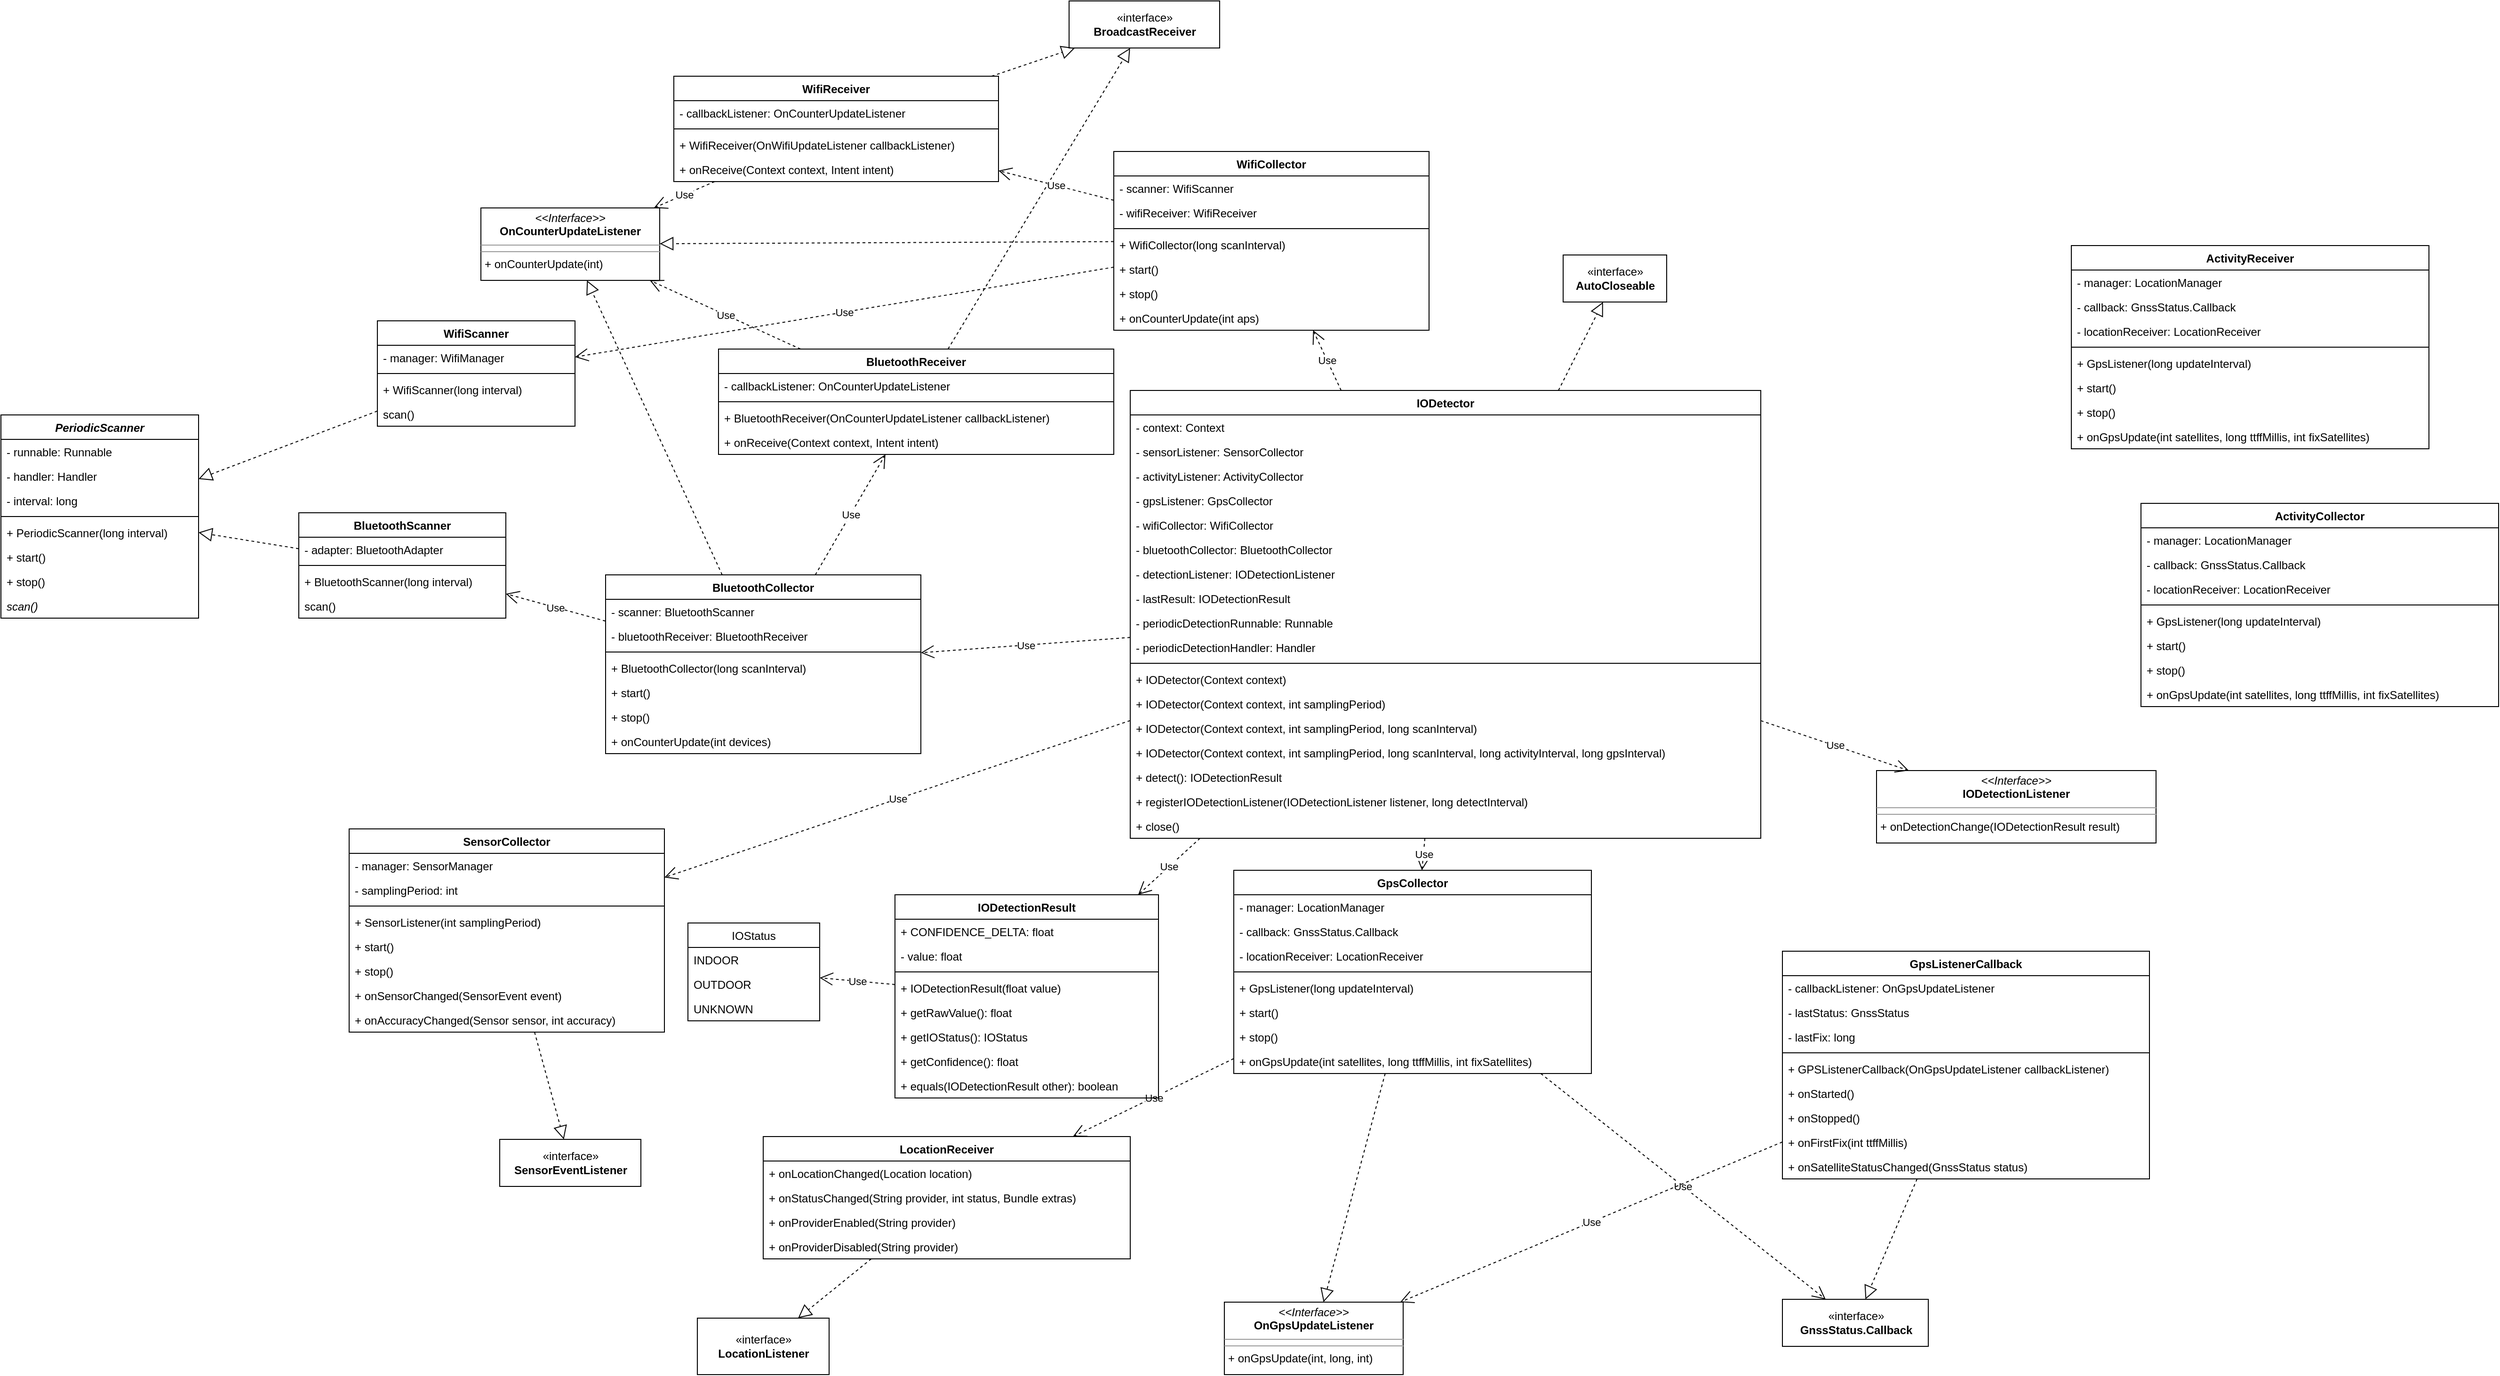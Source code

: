 <mxfile version="14.6.13" type="github">
  <diagram id="C5RBs43oDa-KdzZeNtuy" name="class diagram">
    <mxGraphModel dx="2241" dy="1929" grid="1" gridSize="10" guides="1" tooltips="1" connect="1" arrows="1" fold="1" page="1" pageScale="1" pageWidth="827" pageHeight="1169" math="0" shadow="0">
      <root>
        <mxCell id="WIyWlLk6GJQsqaUBKTNV-0" />
        <mxCell id="WIyWlLk6GJQsqaUBKTNV-1" parent="WIyWlLk6GJQsqaUBKTNV-0" />
        <mxCell id="q5nNlz1uzhoJ1SYgGgT--0" value="IODetector" style="swimlane;fontStyle=1;align=center;verticalAlign=top;childLayout=stackLayout;horizontal=1;startSize=26;horizontalStack=0;resizeParent=1;resizeParentMax=0;resizeLast=0;collapsible=1;marginBottom=0;" vertex="1" parent="WIyWlLk6GJQsqaUBKTNV-1">
          <mxGeometry x="470" y="104" width="670" height="476" as="geometry" />
        </mxCell>
        <mxCell id="q5nNlz1uzhoJ1SYgGgT--1" value="- context: Context" style="text;strokeColor=none;fillColor=none;align=left;verticalAlign=top;spacingLeft=4;spacingRight=4;overflow=hidden;rotatable=0;points=[[0,0.5],[1,0.5]];portConstraint=eastwest;" vertex="1" parent="q5nNlz1uzhoJ1SYgGgT--0">
          <mxGeometry y="26" width="670" height="26" as="geometry" />
        </mxCell>
        <mxCell id="q5nNlz1uzhoJ1SYgGgT--25" value="- sensorListener: SensorCollector" style="text;strokeColor=none;fillColor=none;align=left;verticalAlign=top;spacingLeft=4;spacingRight=4;overflow=hidden;rotatable=0;points=[[0,0.5],[1,0.5]];portConstraint=eastwest;" vertex="1" parent="q5nNlz1uzhoJ1SYgGgT--0">
          <mxGeometry y="52" width="670" height="26" as="geometry" />
        </mxCell>
        <mxCell id="q5nNlz1uzhoJ1SYgGgT--12" value="- activityListener: ActivityCollector" style="text;strokeColor=none;fillColor=none;align=left;verticalAlign=top;spacingLeft=4;spacingRight=4;overflow=hidden;rotatable=0;points=[[0,0.5],[1,0.5]];portConstraint=eastwest;" vertex="1" parent="q5nNlz1uzhoJ1SYgGgT--0">
          <mxGeometry y="78" width="670" height="26" as="geometry" />
        </mxCell>
        <mxCell id="q5nNlz1uzhoJ1SYgGgT--13" value="- gpsListener: GpsCollector" style="text;strokeColor=none;fillColor=none;align=left;verticalAlign=top;spacingLeft=4;spacingRight=4;overflow=hidden;rotatable=0;points=[[0,0.5],[1,0.5]];portConstraint=eastwest;" vertex="1" parent="q5nNlz1uzhoJ1SYgGgT--0">
          <mxGeometry y="104" width="670" height="26" as="geometry" />
        </mxCell>
        <mxCell id="q5nNlz1uzhoJ1SYgGgT--117" value="- wifiCollector: WifiCollector" style="text;strokeColor=none;fillColor=none;align=left;verticalAlign=top;spacingLeft=4;spacingRight=4;overflow=hidden;rotatable=0;points=[[0,0.5],[1,0.5]];portConstraint=eastwest;" vertex="1" parent="q5nNlz1uzhoJ1SYgGgT--0">
          <mxGeometry y="130" width="670" height="26" as="geometry" />
        </mxCell>
        <mxCell id="q5nNlz1uzhoJ1SYgGgT--118" value="- bluetoothCollector: BluetoothCollector" style="text;strokeColor=none;fillColor=none;align=left;verticalAlign=top;spacingLeft=4;spacingRight=4;overflow=hidden;rotatable=0;points=[[0,0.5],[1,0.5]];portConstraint=eastwest;" vertex="1" parent="q5nNlz1uzhoJ1SYgGgT--0">
          <mxGeometry y="156" width="670" height="26" as="geometry" />
        </mxCell>
        <mxCell id="q5nNlz1uzhoJ1SYgGgT--202" value="- detectionListener: IODetectionListener" style="text;strokeColor=none;fillColor=none;align=left;verticalAlign=top;spacingLeft=4;spacingRight=4;overflow=hidden;rotatable=0;points=[[0,0.5],[1,0.5]];portConstraint=eastwest;" vertex="1" parent="q5nNlz1uzhoJ1SYgGgT--0">
          <mxGeometry y="182" width="670" height="26" as="geometry" />
        </mxCell>
        <mxCell id="q5nNlz1uzhoJ1SYgGgT--204" value="- lastResult: IODetectionResult" style="text;strokeColor=none;fillColor=none;align=left;verticalAlign=top;spacingLeft=4;spacingRight=4;overflow=hidden;rotatable=0;points=[[0,0.5],[1,0.5]];portConstraint=eastwest;" vertex="1" parent="q5nNlz1uzhoJ1SYgGgT--0">
          <mxGeometry y="208" width="670" height="26" as="geometry" />
        </mxCell>
        <mxCell id="q5nNlz1uzhoJ1SYgGgT--209" value="- periodicDetectionRunnable: Runnable" style="text;strokeColor=none;fillColor=none;align=left;verticalAlign=top;spacingLeft=4;spacingRight=4;overflow=hidden;rotatable=0;points=[[0,0.5],[1,0.5]];portConstraint=eastwest;" vertex="1" parent="q5nNlz1uzhoJ1SYgGgT--0">
          <mxGeometry y="234" width="670" height="26" as="geometry" />
        </mxCell>
        <mxCell id="q5nNlz1uzhoJ1SYgGgT--210" value="- periodicDetectionHandler: Handler" style="text;strokeColor=none;fillColor=none;align=left;verticalAlign=top;spacingLeft=4;spacingRight=4;overflow=hidden;rotatable=0;points=[[0,0.5],[1,0.5]];portConstraint=eastwest;" vertex="1" parent="q5nNlz1uzhoJ1SYgGgT--0">
          <mxGeometry y="260" width="670" height="26" as="geometry" />
        </mxCell>
        <mxCell id="q5nNlz1uzhoJ1SYgGgT--2" value="" style="line;strokeWidth=1;fillColor=none;align=left;verticalAlign=middle;spacingTop=-1;spacingLeft=3;spacingRight=3;rotatable=0;labelPosition=right;points=[];portConstraint=eastwest;" vertex="1" parent="q5nNlz1uzhoJ1SYgGgT--0">
          <mxGeometry y="286" width="670" height="8" as="geometry" />
        </mxCell>
        <mxCell id="q5nNlz1uzhoJ1SYgGgT--4" value="+ IODetector(Context context)" style="text;strokeColor=none;fillColor=none;align=left;verticalAlign=top;spacingLeft=4;spacingRight=4;overflow=hidden;rotatable=0;points=[[0,0.5],[1,0.5]];portConstraint=eastwest;" vertex="1" parent="q5nNlz1uzhoJ1SYgGgT--0">
          <mxGeometry y="294" width="670" height="26" as="geometry" />
        </mxCell>
        <mxCell id="q5nNlz1uzhoJ1SYgGgT--9" value="+ IODetector(Context context, int samplingPeriod)" style="text;strokeColor=none;fillColor=none;align=left;verticalAlign=top;spacingLeft=4;spacingRight=4;overflow=hidden;rotatable=0;points=[[0,0.5],[1,0.5]];portConstraint=eastwest;" vertex="1" parent="q5nNlz1uzhoJ1SYgGgT--0">
          <mxGeometry y="320" width="670" height="26" as="geometry" />
        </mxCell>
        <mxCell id="q5nNlz1uzhoJ1SYgGgT--24" value="+ IODetector(Context context, int samplingPeriod, long scanInterval)" style="text;strokeColor=none;fillColor=none;align=left;verticalAlign=top;spacingLeft=4;spacingRight=4;overflow=hidden;rotatable=0;points=[[0,0.5],[1,0.5]];portConstraint=eastwest;" vertex="1" parent="q5nNlz1uzhoJ1SYgGgT--0">
          <mxGeometry y="346" width="670" height="26" as="geometry" />
        </mxCell>
        <mxCell id="q5nNlz1uzhoJ1SYgGgT--10" value="+ IODetector(Context context, int samplingPeriod, long scanInterval, long activityInterval, long gpsInterval)" style="text;strokeColor=none;fillColor=none;align=left;verticalAlign=top;spacingLeft=4;spacingRight=4;overflow=hidden;rotatable=0;points=[[0,0.5],[1,0.5]];portConstraint=eastwest;" vertex="1" parent="q5nNlz1uzhoJ1SYgGgT--0">
          <mxGeometry y="372" width="670" height="26" as="geometry" />
        </mxCell>
        <mxCell id="q5nNlz1uzhoJ1SYgGgT--3" value="+ detect(): IODetectionResult" style="text;strokeColor=none;fillColor=none;align=left;verticalAlign=top;spacingLeft=4;spacingRight=4;overflow=hidden;rotatable=0;points=[[0,0.5],[1,0.5]];portConstraint=eastwest;" vertex="1" parent="q5nNlz1uzhoJ1SYgGgT--0">
          <mxGeometry y="398" width="670" height="26" as="geometry" />
        </mxCell>
        <mxCell id="q5nNlz1uzhoJ1SYgGgT--203" value="+ registerIODetectionListener(IODetectionListener listener, long detectInterval)" style="text;strokeColor=none;fillColor=none;align=left;verticalAlign=top;spacingLeft=4;spacingRight=4;overflow=hidden;rotatable=0;points=[[0,0.5],[1,0.5]];portConstraint=eastwest;" vertex="1" parent="q5nNlz1uzhoJ1SYgGgT--0">
          <mxGeometry y="424" width="670" height="26" as="geometry" />
        </mxCell>
        <mxCell id="q5nNlz1uzhoJ1SYgGgT--6" value="+ close()" style="text;strokeColor=none;fillColor=none;align=left;verticalAlign=top;spacingLeft=4;spacingRight=4;overflow=hidden;rotatable=0;points=[[0,0.5],[1,0.5]];portConstraint=eastwest;" vertex="1" parent="q5nNlz1uzhoJ1SYgGgT--0">
          <mxGeometry y="450" width="670" height="26" as="geometry" />
        </mxCell>
        <mxCell id="q5nNlz1uzhoJ1SYgGgT--7" value="«interface»&lt;br&gt;&lt;b&gt;AutoCloseable&lt;/b&gt;" style="html=1;" vertex="1" parent="WIyWlLk6GJQsqaUBKTNV-1">
          <mxGeometry x="930" y="-40" width="110" height="50" as="geometry" />
        </mxCell>
        <mxCell id="q5nNlz1uzhoJ1SYgGgT--8" value="" style="endArrow=block;dashed=1;endFill=0;endSize=12;html=1;" edge="1" parent="WIyWlLk6GJQsqaUBKTNV-1" source="q5nNlz1uzhoJ1SYgGgT--0" target="q5nNlz1uzhoJ1SYgGgT--7">
          <mxGeometry width="160" relative="1" as="geometry">
            <mxPoint x="320" y="330" as="sourcePoint" />
            <mxPoint x="480" y="330" as="targetPoint" />
          </mxGeometry>
        </mxCell>
        <mxCell id="q5nNlz1uzhoJ1SYgGgT--15" value="PeriodicScanner" style="swimlane;fontStyle=3;align=center;verticalAlign=top;childLayout=stackLayout;horizontal=1;startSize=26;horizontalStack=0;resizeParent=1;resizeParentMax=0;resizeLast=0;collapsible=1;marginBottom=0;" vertex="1" parent="WIyWlLk6GJQsqaUBKTNV-1">
          <mxGeometry x="-730" y="130" width="210" height="216" as="geometry" />
        </mxCell>
        <mxCell id="q5nNlz1uzhoJ1SYgGgT--16" value="- runnable: Runnable" style="text;strokeColor=none;fillColor=none;align=left;verticalAlign=top;spacingLeft=4;spacingRight=4;overflow=hidden;rotatable=0;points=[[0,0.5],[1,0.5]];portConstraint=eastwest;" vertex="1" parent="q5nNlz1uzhoJ1SYgGgT--15">
          <mxGeometry y="26" width="210" height="26" as="geometry" />
        </mxCell>
        <mxCell id="q5nNlz1uzhoJ1SYgGgT--20" value="- handler: Handler" style="text;strokeColor=none;fillColor=none;align=left;verticalAlign=top;spacingLeft=4;spacingRight=4;overflow=hidden;rotatable=0;points=[[0,0.5],[1,0.5]];portConstraint=eastwest;" vertex="1" parent="q5nNlz1uzhoJ1SYgGgT--15">
          <mxGeometry y="52" width="210" height="26" as="geometry" />
        </mxCell>
        <mxCell id="q5nNlz1uzhoJ1SYgGgT--21" value="- interval: long" style="text;strokeColor=none;fillColor=none;align=left;verticalAlign=top;spacingLeft=4;spacingRight=4;overflow=hidden;rotatable=0;points=[[0,0.5],[1,0.5]];portConstraint=eastwest;" vertex="1" parent="q5nNlz1uzhoJ1SYgGgT--15">
          <mxGeometry y="78" width="210" height="26" as="geometry" />
        </mxCell>
        <mxCell id="q5nNlz1uzhoJ1SYgGgT--17" value="" style="line;strokeWidth=1;fillColor=none;align=left;verticalAlign=middle;spacingTop=-1;spacingLeft=3;spacingRight=3;rotatable=0;labelPosition=right;points=[];portConstraint=eastwest;" vertex="1" parent="q5nNlz1uzhoJ1SYgGgT--15">
          <mxGeometry y="104" width="210" height="8" as="geometry" />
        </mxCell>
        <mxCell id="q5nNlz1uzhoJ1SYgGgT--18" value="+ PeriodicScanner(long interval)" style="text;strokeColor=none;fillColor=none;align=left;verticalAlign=top;spacingLeft=4;spacingRight=4;overflow=hidden;rotatable=0;points=[[0,0.5],[1,0.5]];portConstraint=eastwest;" vertex="1" parent="q5nNlz1uzhoJ1SYgGgT--15">
          <mxGeometry y="112" width="210" height="26" as="geometry" />
        </mxCell>
        <mxCell id="q5nNlz1uzhoJ1SYgGgT--23" value="+ start()" style="text;strokeColor=none;fillColor=none;align=left;verticalAlign=top;spacingLeft=4;spacingRight=4;overflow=hidden;rotatable=0;points=[[0,0.5],[1,0.5]];portConstraint=eastwest;" vertex="1" parent="q5nNlz1uzhoJ1SYgGgT--15">
          <mxGeometry y="138" width="210" height="26" as="geometry" />
        </mxCell>
        <mxCell id="q5nNlz1uzhoJ1SYgGgT--22" value="+ stop()" style="text;strokeColor=none;fillColor=none;align=left;verticalAlign=top;spacingLeft=4;spacingRight=4;overflow=hidden;rotatable=0;points=[[0,0.5],[1,0.5]];portConstraint=eastwest;" vertex="1" parent="q5nNlz1uzhoJ1SYgGgT--15">
          <mxGeometry y="164" width="210" height="26" as="geometry" />
        </mxCell>
        <mxCell id="q5nNlz1uzhoJ1SYgGgT--116" value="scan()" style="text;strokeColor=none;fillColor=none;align=left;verticalAlign=top;spacingLeft=4;spacingRight=4;overflow=hidden;rotatable=0;points=[[0,0.5],[1,0.5]];portConstraint=eastwest;fontStyle=2" vertex="1" parent="q5nNlz1uzhoJ1SYgGgT--15">
          <mxGeometry y="190" width="210" height="26" as="geometry" />
        </mxCell>
        <mxCell id="q5nNlz1uzhoJ1SYgGgT--29" value="SensorCollector" style="swimlane;fontStyle=1;align=center;verticalAlign=top;childLayout=stackLayout;horizontal=1;startSize=26;horizontalStack=0;resizeParent=1;resizeParentMax=0;resizeLast=0;collapsible=1;marginBottom=0;" vertex="1" parent="WIyWlLk6GJQsqaUBKTNV-1">
          <mxGeometry x="-360" y="570" width="335" height="216" as="geometry" />
        </mxCell>
        <mxCell id="q5nNlz1uzhoJ1SYgGgT--30" value="- manager: SensorManager" style="text;strokeColor=none;fillColor=none;align=left;verticalAlign=top;spacingLeft=4;spacingRight=4;overflow=hidden;rotatable=0;points=[[0,0.5],[1,0.5]];portConstraint=eastwest;" vertex="1" parent="q5nNlz1uzhoJ1SYgGgT--29">
          <mxGeometry y="26" width="335" height="26" as="geometry" />
        </mxCell>
        <mxCell id="q5nNlz1uzhoJ1SYgGgT--54" value="- samplingPeriod: int" style="text;strokeColor=none;fillColor=none;align=left;verticalAlign=top;spacingLeft=4;spacingRight=4;overflow=hidden;rotatable=0;points=[[0,0.5],[1,0.5]];portConstraint=eastwest;" vertex="1" parent="q5nNlz1uzhoJ1SYgGgT--29">
          <mxGeometry y="52" width="335" height="26" as="geometry" />
        </mxCell>
        <mxCell id="q5nNlz1uzhoJ1SYgGgT--33" value="" style="line;strokeWidth=1;fillColor=none;align=left;verticalAlign=middle;spacingTop=-1;spacingLeft=3;spacingRight=3;rotatable=0;labelPosition=right;points=[];portConstraint=eastwest;" vertex="1" parent="q5nNlz1uzhoJ1SYgGgT--29">
          <mxGeometry y="78" width="335" height="8" as="geometry" />
        </mxCell>
        <mxCell id="q5nNlz1uzhoJ1SYgGgT--34" value="+ SensorListener(int samplingPeriod)" style="text;strokeColor=none;fillColor=none;align=left;verticalAlign=top;spacingLeft=4;spacingRight=4;overflow=hidden;rotatable=0;points=[[0,0.5],[1,0.5]];portConstraint=eastwest;" vertex="1" parent="q5nNlz1uzhoJ1SYgGgT--29">
          <mxGeometry y="86" width="335" height="26" as="geometry" />
        </mxCell>
        <mxCell id="q5nNlz1uzhoJ1SYgGgT--35" value="+ start()" style="text;strokeColor=none;fillColor=none;align=left;verticalAlign=top;spacingLeft=4;spacingRight=4;overflow=hidden;rotatable=0;points=[[0,0.5],[1,0.5]];portConstraint=eastwest;" vertex="1" parent="q5nNlz1uzhoJ1SYgGgT--29">
          <mxGeometry y="112" width="335" height="26" as="geometry" />
        </mxCell>
        <mxCell id="q5nNlz1uzhoJ1SYgGgT--36" value="+ stop()" style="text;strokeColor=none;fillColor=none;align=left;verticalAlign=top;spacingLeft=4;spacingRight=4;overflow=hidden;rotatable=0;points=[[0,0.5],[1,0.5]];portConstraint=eastwest;" vertex="1" parent="q5nNlz1uzhoJ1SYgGgT--29">
          <mxGeometry y="138" width="335" height="26" as="geometry" />
        </mxCell>
        <mxCell id="q5nNlz1uzhoJ1SYgGgT--46" value="+ onSensorChanged(SensorEvent event)" style="text;strokeColor=none;fillColor=none;align=left;verticalAlign=top;spacingLeft=4;spacingRight=4;overflow=hidden;rotatable=0;points=[[0,0.5],[1,0.5]];portConstraint=eastwest;" vertex="1" parent="q5nNlz1uzhoJ1SYgGgT--29">
          <mxGeometry y="164" width="335" height="26" as="geometry" />
        </mxCell>
        <mxCell id="q5nNlz1uzhoJ1SYgGgT--45" value="+ onAccuracyChanged(Sensor sensor, int accuracy)" style="text;strokeColor=none;fillColor=none;align=left;verticalAlign=top;spacingLeft=4;spacingRight=4;overflow=hidden;rotatable=0;points=[[0,0.5],[1,0.5]];portConstraint=eastwest;" vertex="1" parent="q5nNlz1uzhoJ1SYgGgT--29">
          <mxGeometry y="190" width="335" height="26" as="geometry" />
        </mxCell>
        <mxCell id="q5nNlz1uzhoJ1SYgGgT--37" value="GpsListenerCallback" style="swimlane;fontStyle=1;align=center;verticalAlign=top;childLayout=stackLayout;horizontal=1;startSize=26;horizontalStack=0;resizeParent=1;resizeParentMax=0;resizeLast=0;collapsible=1;marginBottom=0;" vertex="1" parent="WIyWlLk6GJQsqaUBKTNV-1">
          <mxGeometry x="1163" y="700" width="390" height="242" as="geometry" />
        </mxCell>
        <mxCell id="q5nNlz1uzhoJ1SYgGgT--51" value="- callbackListener: OnGpsUpdateListener" style="text;strokeColor=none;fillColor=none;align=left;verticalAlign=top;spacingLeft=4;spacingRight=4;overflow=hidden;rotatable=0;points=[[0,0.5],[1,0.5]];portConstraint=eastwest;" vertex="1" parent="q5nNlz1uzhoJ1SYgGgT--37">
          <mxGeometry y="26" width="390" height="26" as="geometry" />
        </mxCell>
        <mxCell id="q5nNlz1uzhoJ1SYgGgT--78" value="- lastStatus: GnssStatus" style="text;strokeColor=none;fillColor=none;align=left;verticalAlign=top;spacingLeft=4;spacingRight=4;overflow=hidden;rotatable=0;points=[[0,0.5],[1,0.5]];portConstraint=eastwest;" vertex="1" parent="q5nNlz1uzhoJ1SYgGgT--37">
          <mxGeometry y="52" width="390" height="26" as="geometry" />
        </mxCell>
        <mxCell id="q5nNlz1uzhoJ1SYgGgT--79" value="- lastFix: long" style="text;strokeColor=none;fillColor=none;align=left;verticalAlign=top;spacingLeft=4;spacingRight=4;overflow=hidden;rotatable=0;points=[[0,0.5],[1,0.5]];portConstraint=eastwest;" vertex="1" parent="q5nNlz1uzhoJ1SYgGgT--37">
          <mxGeometry y="78" width="390" height="26" as="geometry" />
        </mxCell>
        <mxCell id="q5nNlz1uzhoJ1SYgGgT--39" value="" style="line;strokeWidth=1;fillColor=none;align=left;verticalAlign=middle;spacingTop=-1;spacingLeft=3;spacingRight=3;rotatable=0;labelPosition=right;points=[];portConstraint=eastwest;" vertex="1" parent="q5nNlz1uzhoJ1SYgGgT--37">
          <mxGeometry y="104" width="390" height="8" as="geometry" />
        </mxCell>
        <mxCell id="q5nNlz1uzhoJ1SYgGgT--53" value="+ GPSListenerCallback(OnGpsUpdateListener callbackListener)" style="text;strokeColor=none;fillColor=none;align=left;verticalAlign=top;spacingLeft=4;spacingRight=4;overflow=hidden;rotatable=0;points=[[0,0.5],[1,0.5]];portConstraint=eastwest;" vertex="1" parent="q5nNlz1uzhoJ1SYgGgT--37">
          <mxGeometry y="112" width="390" height="26" as="geometry" />
        </mxCell>
        <mxCell id="q5nNlz1uzhoJ1SYgGgT--40" value="+ onStarted()" style="text;strokeColor=none;fillColor=none;align=left;verticalAlign=top;spacingLeft=4;spacingRight=4;overflow=hidden;rotatable=0;points=[[0,0.5],[1,0.5]];portConstraint=eastwest;" vertex="1" parent="q5nNlz1uzhoJ1SYgGgT--37">
          <mxGeometry y="138" width="390" height="26" as="geometry" />
        </mxCell>
        <mxCell id="q5nNlz1uzhoJ1SYgGgT--41" value="+ onStopped()" style="text;strokeColor=none;fillColor=none;align=left;verticalAlign=top;spacingLeft=4;spacingRight=4;overflow=hidden;rotatable=0;points=[[0,0.5],[1,0.5]];portConstraint=eastwest;" vertex="1" parent="q5nNlz1uzhoJ1SYgGgT--37">
          <mxGeometry y="164" width="390" height="26" as="geometry" />
        </mxCell>
        <mxCell id="q5nNlz1uzhoJ1SYgGgT--42" value="+ onFirstFix(int ttffMillis)" style="text;strokeColor=none;fillColor=none;align=left;verticalAlign=top;spacingLeft=4;spacingRight=4;overflow=hidden;rotatable=0;points=[[0,0.5],[1,0.5]];portConstraint=eastwest;" vertex="1" parent="q5nNlz1uzhoJ1SYgGgT--37">
          <mxGeometry y="190" width="390" height="26" as="geometry" />
        </mxCell>
        <mxCell id="q5nNlz1uzhoJ1SYgGgT--47" value="+ onSatelliteStatusChanged(GnssStatus status)" style="text;strokeColor=none;fillColor=none;align=left;verticalAlign=top;spacingLeft=4;spacingRight=4;overflow=hidden;rotatable=0;points=[[0,0.5],[1,0.5]];portConstraint=eastwest;" vertex="1" parent="q5nNlz1uzhoJ1SYgGgT--37">
          <mxGeometry y="216" width="390" height="26" as="geometry" />
        </mxCell>
        <mxCell id="q5nNlz1uzhoJ1SYgGgT--43" value="«interface»&lt;br&gt;&lt;b&gt;SensorEventListener&lt;/b&gt;" style="html=1;" vertex="1" parent="WIyWlLk6GJQsqaUBKTNV-1">
          <mxGeometry x="-200" y="900" width="150" height="50" as="geometry" />
        </mxCell>
        <mxCell id="q5nNlz1uzhoJ1SYgGgT--44" value="" style="endArrow=block;dashed=1;endFill=0;endSize=12;html=1;" edge="1" parent="WIyWlLk6GJQsqaUBKTNV-1" source="q5nNlz1uzhoJ1SYgGgT--29" target="q5nNlz1uzhoJ1SYgGgT--43">
          <mxGeometry width="160" relative="1" as="geometry">
            <mxPoint x="677.182" y="220" as="sourcePoint" />
            <mxPoint x="655.909" y="130" as="targetPoint" />
          </mxGeometry>
        </mxCell>
        <mxCell id="q5nNlz1uzhoJ1SYgGgT--52" value="&lt;p style=&quot;margin: 0px ; margin-top: 4px ; text-align: center&quot;&gt;&lt;i&gt;&amp;lt;&amp;lt;Interface&amp;gt;&amp;gt;&lt;/i&gt;&lt;br&gt;&lt;b&gt;OnGpsUpdateListener&lt;/b&gt;&lt;br&gt;&lt;/p&gt;&lt;hr size=&quot;1&quot;&gt;&lt;hr size=&quot;1&quot;&gt;&lt;p style=&quot;margin: 0px ; margin-left: 4px&quot;&gt;+ onGpsUpdate(int, long, int)&lt;br&gt;&lt;/p&gt;" style="verticalAlign=top;align=left;overflow=fill;fontSize=12;fontFamily=Helvetica;html=1;" vertex="1" parent="WIyWlLk6GJQsqaUBKTNV-1">
          <mxGeometry x="570" y="1073" width="190" height="77" as="geometry" />
        </mxCell>
        <mxCell id="q5nNlz1uzhoJ1SYgGgT--57" value="«interface»&lt;br&gt;&lt;b&gt;GnssStatus.Callback&lt;/b&gt;" style="html=1;" vertex="1" parent="WIyWlLk6GJQsqaUBKTNV-1">
          <mxGeometry x="1163" y="1070" width="155" height="50" as="geometry" />
        </mxCell>
        <mxCell id="q5nNlz1uzhoJ1SYgGgT--58" value="GpsCollector" style="swimlane;fontStyle=1;align=center;verticalAlign=top;childLayout=stackLayout;horizontal=1;startSize=26;horizontalStack=0;resizeParent=1;resizeParentMax=0;resizeLast=0;collapsible=1;marginBottom=0;" vertex="1" parent="WIyWlLk6GJQsqaUBKTNV-1">
          <mxGeometry x="580" y="614" width="380" height="216" as="geometry" />
        </mxCell>
        <mxCell id="q5nNlz1uzhoJ1SYgGgT--67" value="- manager: LocationManager" style="text;strokeColor=none;fillColor=none;align=left;verticalAlign=top;spacingLeft=4;spacingRight=4;overflow=hidden;rotatable=0;points=[[0,0.5],[1,0.5]];portConstraint=eastwest;" vertex="1" parent="q5nNlz1uzhoJ1SYgGgT--58">
          <mxGeometry y="26" width="380" height="26" as="geometry" />
        </mxCell>
        <mxCell id="q5nNlz1uzhoJ1SYgGgT--77" value="- callback: GnssStatus.Callback" style="text;strokeColor=none;fillColor=none;align=left;verticalAlign=top;spacingLeft=4;spacingRight=4;overflow=hidden;rotatable=0;points=[[0,0.5],[1,0.5]];portConstraint=eastwest;" vertex="1" parent="q5nNlz1uzhoJ1SYgGgT--58">
          <mxGeometry y="52" width="380" height="26" as="geometry" />
        </mxCell>
        <mxCell id="q5nNlz1uzhoJ1SYgGgT--60" value="- locationReceiver: LocationReceiver" style="text;strokeColor=none;fillColor=none;align=left;verticalAlign=top;spacingLeft=4;spacingRight=4;overflow=hidden;rotatable=0;points=[[0,0.5],[1,0.5]];portConstraint=eastwest;" vertex="1" parent="q5nNlz1uzhoJ1SYgGgT--58">
          <mxGeometry y="78" width="380" height="26" as="geometry" />
        </mxCell>
        <mxCell id="q5nNlz1uzhoJ1SYgGgT--61" value="" style="line;strokeWidth=1;fillColor=none;align=left;verticalAlign=middle;spacingTop=-1;spacingLeft=3;spacingRight=3;rotatable=0;labelPosition=right;points=[];portConstraint=eastwest;" vertex="1" parent="q5nNlz1uzhoJ1SYgGgT--58">
          <mxGeometry y="104" width="380" height="8" as="geometry" />
        </mxCell>
        <mxCell id="q5nNlz1uzhoJ1SYgGgT--62" value="+ GpsListener(long updateInterval)" style="text;strokeColor=none;fillColor=none;align=left;verticalAlign=top;spacingLeft=4;spacingRight=4;overflow=hidden;rotatable=0;points=[[0,0.5],[1,0.5]];portConstraint=eastwest;" vertex="1" parent="q5nNlz1uzhoJ1SYgGgT--58">
          <mxGeometry y="112" width="380" height="26" as="geometry" />
        </mxCell>
        <mxCell id="q5nNlz1uzhoJ1SYgGgT--63" value="+ start()" style="text;strokeColor=none;fillColor=none;align=left;verticalAlign=top;spacingLeft=4;spacingRight=4;overflow=hidden;rotatable=0;points=[[0,0.5],[1,0.5]];portConstraint=eastwest;" vertex="1" parent="q5nNlz1uzhoJ1SYgGgT--58">
          <mxGeometry y="138" width="380" height="26" as="geometry" />
        </mxCell>
        <mxCell id="q5nNlz1uzhoJ1SYgGgT--64" value="+ stop()" style="text;strokeColor=none;fillColor=none;align=left;verticalAlign=top;spacingLeft=4;spacingRight=4;overflow=hidden;rotatable=0;points=[[0,0.5],[1,0.5]];portConstraint=eastwest;" vertex="1" parent="q5nNlz1uzhoJ1SYgGgT--58">
          <mxGeometry y="164" width="380" height="26" as="geometry" />
        </mxCell>
        <mxCell id="q5nNlz1uzhoJ1SYgGgT--65" value="+ onGpsUpdate(int satellites, long ttffMillis, int fixSatellites)" style="text;strokeColor=none;fillColor=none;align=left;verticalAlign=top;spacingLeft=4;spacingRight=4;overflow=hidden;rotatable=0;points=[[0,0.5],[1,0.5]];portConstraint=eastwest;" vertex="1" parent="q5nNlz1uzhoJ1SYgGgT--58">
          <mxGeometry y="190" width="380" height="26" as="geometry" />
        </mxCell>
        <mxCell id="q5nNlz1uzhoJ1SYgGgT--80" value="" style="endArrow=block;dashed=1;endFill=0;endSize=12;html=1;" edge="1" parent="WIyWlLk6GJQsqaUBKTNV-1" source="q5nNlz1uzhoJ1SYgGgT--58" target="q5nNlz1uzhoJ1SYgGgT--52">
          <mxGeometry width="160" relative="1" as="geometry">
            <mxPoint x="519.998" y="880" as="sourcePoint" />
            <mxPoint x="523.289" y="984" as="targetPoint" />
          </mxGeometry>
        </mxCell>
        <mxCell id="q5nNlz1uzhoJ1SYgGgT--81" value="" style="endArrow=block;dashed=1;endFill=0;endSize=12;html=1;" edge="1" parent="WIyWlLk6GJQsqaUBKTNV-1" source="q5nNlz1uzhoJ1SYgGgT--37" target="q5nNlz1uzhoJ1SYgGgT--57">
          <mxGeometry width="160" relative="1" as="geometry">
            <mxPoint x="880.004" y="840" as="sourcePoint" />
            <mxPoint x="913.775" y="960" as="targetPoint" />
          </mxGeometry>
        </mxCell>
        <mxCell id="q5nNlz1uzhoJ1SYgGgT--82" value="Use" style="endArrow=open;endSize=12;dashed=1;html=1;" edge="1" parent="WIyWlLk6GJQsqaUBKTNV-1" source="q5nNlz1uzhoJ1SYgGgT--0" target="q5nNlz1uzhoJ1SYgGgT--29">
          <mxGeometry width="160" relative="1" as="geometry">
            <mxPoint x="380" y="345.88" as="sourcePoint" />
            <mxPoint x="280" y="335.694" as="targetPoint" />
          </mxGeometry>
        </mxCell>
        <mxCell id="q5nNlz1uzhoJ1SYgGgT--83" value="Use" style="endArrow=open;endSize=12;dashed=1;html=1;" edge="1" parent="WIyWlLk6GJQsqaUBKTNV-1" source="q5nNlz1uzhoJ1SYgGgT--0" target="q5nNlz1uzhoJ1SYgGgT--58">
          <mxGeometry width="160" relative="1" as="geometry">
            <mxPoint x="380" y="502.784" as="sourcePoint" />
            <mxPoint x="315" y="526.608" as="targetPoint" />
          </mxGeometry>
        </mxCell>
        <mxCell id="q5nNlz1uzhoJ1SYgGgT--84" value="Use" style="endArrow=open;endSize=12;dashed=1;html=1;" edge="1" parent="WIyWlLk6GJQsqaUBKTNV-1" source="q5nNlz1uzhoJ1SYgGgT--58" target="q5nNlz1uzhoJ1SYgGgT--57">
          <mxGeometry width="160" relative="1" as="geometry">
            <mxPoint x="676.364" y="540" as="sourcePoint" />
            <mxPoint x="920" y="750" as="targetPoint" />
          </mxGeometry>
        </mxCell>
        <mxCell id="q5nNlz1uzhoJ1SYgGgT--85" value="Use" style="endArrow=open;endSize=12;dashed=1;html=1;" edge="1" parent="WIyWlLk6GJQsqaUBKTNV-1" source="q5nNlz1uzhoJ1SYgGgT--37" target="q5nNlz1uzhoJ1SYgGgT--52">
          <mxGeometry width="160" relative="1" as="geometry">
            <mxPoint x="820" y="809.958" as="sourcePoint" />
            <mxPoint x="1112.57" y="930" as="targetPoint" />
          </mxGeometry>
        </mxCell>
        <mxCell id="q5nNlz1uzhoJ1SYgGgT--86" value="LocationReceiver" style="swimlane;fontStyle=1;align=center;verticalAlign=top;childLayout=stackLayout;horizontal=1;startSize=26;horizontalStack=0;resizeParent=1;resizeParentMax=0;resizeLast=0;collapsible=1;marginBottom=0;" vertex="1" parent="WIyWlLk6GJQsqaUBKTNV-1">
          <mxGeometry x="80" y="897" width="390" height="130" as="geometry" />
        </mxCell>
        <mxCell id="q5nNlz1uzhoJ1SYgGgT--91" value="+ onLocationChanged(Location location)" style="text;strokeColor=none;fillColor=none;align=left;verticalAlign=top;spacingLeft=4;spacingRight=4;overflow=hidden;rotatable=0;points=[[0,0.5],[1,0.5]];portConstraint=eastwest;" vertex="1" parent="q5nNlz1uzhoJ1SYgGgT--86">
          <mxGeometry y="26" width="390" height="26" as="geometry" />
        </mxCell>
        <mxCell id="q5nNlz1uzhoJ1SYgGgT--92" value="+ onStatusChanged(String provider, int status, Bundle extras)" style="text;strokeColor=none;fillColor=none;align=left;verticalAlign=top;spacingLeft=4;spacingRight=4;overflow=hidden;rotatable=0;points=[[0,0.5],[1,0.5]];portConstraint=eastwest;" vertex="1" parent="q5nNlz1uzhoJ1SYgGgT--86">
          <mxGeometry y="52" width="390" height="26" as="geometry" />
        </mxCell>
        <mxCell id="q5nNlz1uzhoJ1SYgGgT--93" value="+ onProviderEnabled(String provider)" style="text;strokeColor=none;fillColor=none;align=left;verticalAlign=top;spacingLeft=4;spacingRight=4;overflow=hidden;rotatable=0;points=[[0,0.5],[1,0.5]];portConstraint=eastwest;" vertex="1" parent="q5nNlz1uzhoJ1SYgGgT--86">
          <mxGeometry y="78" width="390" height="26" as="geometry" />
        </mxCell>
        <mxCell id="q5nNlz1uzhoJ1SYgGgT--94" value="+ onProviderDisabled(String provider)" style="text;strokeColor=none;fillColor=none;align=left;verticalAlign=top;spacingLeft=4;spacingRight=4;overflow=hidden;rotatable=0;points=[[0,0.5],[1,0.5]];portConstraint=eastwest;" vertex="1" parent="q5nNlz1uzhoJ1SYgGgT--86">
          <mxGeometry y="104" width="390" height="26" as="geometry" />
        </mxCell>
        <mxCell id="q5nNlz1uzhoJ1SYgGgT--95" value="Use" style="endArrow=open;endSize=12;dashed=1;html=1;" edge="1" parent="WIyWlLk6GJQsqaUBKTNV-1" source="q5nNlz1uzhoJ1SYgGgT--58" target="q5nNlz1uzhoJ1SYgGgT--86">
          <mxGeometry width="160" relative="1" as="geometry">
            <mxPoint x="1020" y="820.926" as="sourcePoint" />
            <mxPoint x="773.296" y="960" as="targetPoint" />
          </mxGeometry>
        </mxCell>
        <mxCell id="q5nNlz1uzhoJ1SYgGgT--96" value="«interface»&lt;br&gt;&lt;b&gt;LocationListener&lt;/b&gt;" style="html=1;" vertex="1" parent="WIyWlLk6GJQsqaUBKTNV-1">
          <mxGeometry x="10" y="1090" width="140" height="60" as="geometry" />
        </mxCell>
        <mxCell id="q5nNlz1uzhoJ1SYgGgT--97" value="" style="endArrow=block;dashed=1;endFill=0;endSize=12;html=1;" edge="1" parent="WIyWlLk6GJQsqaUBKTNV-1" source="q5nNlz1uzhoJ1SYgGgT--86" target="q5nNlz1uzhoJ1SYgGgT--96">
          <mxGeometry width="160" relative="1" as="geometry">
            <mxPoint x="660.394" y="840" as="sourcePoint" />
            <mxPoint x="694.165" y="960" as="targetPoint" />
          </mxGeometry>
        </mxCell>
        <mxCell id="q5nNlz1uzhoJ1SYgGgT--98" value="ActivityCollector" style="swimlane;fontStyle=1;align=center;verticalAlign=top;childLayout=stackLayout;horizontal=1;startSize=26;horizontalStack=0;resizeParent=1;resizeParentMax=0;resizeLast=0;collapsible=1;marginBottom=0;" vertex="1" parent="WIyWlLk6GJQsqaUBKTNV-1">
          <mxGeometry x="1544" y="224" width="380" height="216" as="geometry" />
        </mxCell>
        <mxCell id="q5nNlz1uzhoJ1SYgGgT--99" value="- manager: LocationManager" style="text;strokeColor=none;fillColor=none;align=left;verticalAlign=top;spacingLeft=4;spacingRight=4;overflow=hidden;rotatable=0;points=[[0,0.5],[1,0.5]];portConstraint=eastwest;" vertex="1" parent="q5nNlz1uzhoJ1SYgGgT--98">
          <mxGeometry y="26" width="380" height="26" as="geometry" />
        </mxCell>
        <mxCell id="q5nNlz1uzhoJ1SYgGgT--100" value="- callback: GnssStatus.Callback" style="text;strokeColor=none;fillColor=none;align=left;verticalAlign=top;spacingLeft=4;spacingRight=4;overflow=hidden;rotatable=0;points=[[0,0.5],[1,0.5]];portConstraint=eastwest;" vertex="1" parent="q5nNlz1uzhoJ1SYgGgT--98">
          <mxGeometry y="52" width="380" height="26" as="geometry" />
        </mxCell>
        <mxCell id="q5nNlz1uzhoJ1SYgGgT--101" value="- locationReceiver: LocationReceiver" style="text;strokeColor=none;fillColor=none;align=left;verticalAlign=top;spacingLeft=4;spacingRight=4;overflow=hidden;rotatable=0;points=[[0,0.5],[1,0.5]];portConstraint=eastwest;" vertex="1" parent="q5nNlz1uzhoJ1SYgGgT--98">
          <mxGeometry y="78" width="380" height="26" as="geometry" />
        </mxCell>
        <mxCell id="q5nNlz1uzhoJ1SYgGgT--102" value="" style="line;strokeWidth=1;fillColor=none;align=left;verticalAlign=middle;spacingTop=-1;spacingLeft=3;spacingRight=3;rotatable=0;labelPosition=right;points=[];portConstraint=eastwest;" vertex="1" parent="q5nNlz1uzhoJ1SYgGgT--98">
          <mxGeometry y="104" width="380" height="8" as="geometry" />
        </mxCell>
        <mxCell id="q5nNlz1uzhoJ1SYgGgT--103" value="+ GpsListener(long updateInterval)" style="text;strokeColor=none;fillColor=none;align=left;verticalAlign=top;spacingLeft=4;spacingRight=4;overflow=hidden;rotatable=0;points=[[0,0.5],[1,0.5]];portConstraint=eastwest;" vertex="1" parent="q5nNlz1uzhoJ1SYgGgT--98">
          <mxGeometry y="112" width="380" height="26" as="geometry" />
        </mxCell>
        <mxCell id="q5nNlz1uzhoJ1SYgGgT--104" value="+ start()" style="text;strokeColor=none;fillColor=none;align=left;verticalAlign=top;spacingLeft=4;spacingRight=4;overflow=hidden;rotatable=0;points=[[0,0.5],[1,0.5]];portConstraint=eastwest;" vertex="1" parent="q5nNlz1uzhoJ1SYgGgT--98">
          <mxGeometry y="138" width="380" height="26" as="geometry" />
        </mxCell>
        <mxCell id="q5nNlz1uzhoJ1SYgGgT--105" value="+ stop()" style="text;strokeColor=none;fillColor=none;align=left;verticalAlign=top;spacingLeft=4;spacingRight=4;overflow=hidden;rotatable=0;points=[[0,0.5],[1,0.5]];portConstraint=eastwest;" vertex="1" parent="q5nNlz1uzhoJ1SYgGgT--98">
          <mxGeometry y="164" width="380" height="26" as="geometry" />
        </mxCell>
        <mxCell id="q5nNlz1uzhoJ1SYgGgT--106" value="+ onGpsUpdate(int satellites, long ttffMillis, int fixSatellites)" style="text;strokeColor=none;fillColor=none;align=left;verticalAlign=top;spacingLeft=4;spacingRight=4;overflow=hidden;rotatable=0;points=[[0,0.5],[1,0.5]];portConstraint=eastwest;" vertex="1" parent="q5nNlz1uzhoJ1SYgGgT--98">
          <mxGeometry y="190" width="380" height="26" as="geometry" />
        </mxCell>
        <mxCell id="q5nNlz1uzhoJ1SYgGgT--107" value="ActivityReceiver" style="swimlane;fontStyle=1;align=center;verticalAlign=top;childLayout=stackLayout;horizontal=1;startSize=26;horizontalStack=0;resizeParent=1;resizeParentMax=0;resizeLast=0;collapsible=1;marginBottom=0;" vertex="1" parent="WIyWlLk6GJQsqaUBKTNV-1">
          <mxGeometry x="1470" y="-50" width="380" height="216" as="geometry" />
        </mxCell>
        <mxCell id="q5nNlz1uzhoJ1SYgGgT--108" value="- manager: LocationManager" style="text;strokeColor=none;fillColor=none;align=left;verticalAlign=top;spacingLeft=4;spacingRight=4;overflow=hidden;rotatable=0;points=[[0,0.5],[1,0.5]];portConstraint=eastwest;" vertex="1" parent="q5nNlz1uzhoJ1SYgGgT--107">
          <mxGeometry y="26" width="380" height="26" as="geometry" />
        </mxCell>
        <mxCell id="q5nNlz1uzhoJ1SYgGgT--109" value="- callback: GnssStatus.Callback" style="text;strokeColor=none;fillColor=none;align=left;verticalAlign=top;spacingLeft=4;spacingRight=4;overflow=hidden;rotatable=0;points=[[0,0.5],[1,0.5]];portConstraint=eastwest;" vertex="1" parent="q5nNlz1uzhoJ1SYgGgT--107">
          <mxGeometry y="52" width="380" height="26" as="geometry" />
        </mxCell>
        <mxCell id="q5nNlz1uzhoJ1SYgGgT--110" value="- locationReceiver: LocationReceiver" style="text;strokeColor=none;fillColor=none;align=left;verticalAlign=top;spacingLeft=4;spacingRight=4;overflow=hidden;rotatable=0;points=[[0,0.5],[1,0.5]];portConstraint=eastwest;" vertex="1" parent="q5nNlz1uzhoJ1SYgGgT--107">
          <mxGeometry y="78" width="380" height="26" as="geometry" />
        </mxCell>
        <mxCell id="q5nNlz1uzhoJ1SYgGgT--111" value="" style="line;strokeWidth=1;fillColor=none;align=left;verticalAlign=middle;spacingTop=-1;spacingLeft=3;spacingRight=3;rotatable=0;labelPosition=right;points=[];portConstraint=eastwest;" vertex="1" parent="q5nNlz1uzhoJ1SYgGgT--107">
          <mxGeometry y="104" width="380" height="8" as="geometry" />
        </mxCell>
        <mxCell id="q5nNlz1uzhoJ1SYgGgT--112" value="+ GpsListener(long updateInterval)" style="text;strokeColor=none;fillColor=none;align=left;verticalAlign=top;spacingLeft=4;spacingRight=4;overflow=hidden;rotatable=0;points=[[0,0.5],[1,0.5]];portConstraint=eastwest;" vertex="1" parent="q5nNlz1uzhoJ1SYgGgT--107">
          <mxGeometry y="112" width="380" height="26" as="geometry" />
        </mxCell>
        <mxCell id="q5nNlz1uzhoJ1SYgGgT--113" value="+ start()" style="text;strokeColor=none;fillColor=none;align=left;verticalAlign=top;spacingLeft=4;spacingRight=4;overflow=hidden;rotatable=0;points=[[0,0.5],[1,0.5]];portConstraint=eastwest;" vertex="1" parent="q5nNlz1uzhoJ1SYgGgT--107">
          <mxGeometry y="138" width="380" height="26" as="geometry" />
        </mxCell>
        <mxCell id="q5nNlz1uzhoJ1SYgGgT--114" value="+ stop()" style="text;strokeColor=none;fillColor=none;align=left;verticalAlign=top;spacingLeft=4;spacingRight=4;overflow=hidden;rotatable=0;points=[[0,0.5],[1,0.5]];portConstraint=eastwest;" vertex="1" parent="q5nNlz1uzhoJ1SYgGgT--107">
          <mxGeometry y="164" width="380" height="26" as="geometry" />
        </mxCell>
        <mxCell id="q5nNlz1uzhoJ1SYgGgT--115" value="+ onGpsUpdate(int satellites, long ttffMillis, int fixSatellites)" style="text;strokeColor=none;fillColor=none;align=left;verticalAlign=top;spacingLeft=4;spacingRight=4;overflow=hidden;rotatable=0;points=[[0,0.5],[1,0.5]];portConstraint=eastwest;" vertex="1" parent="q5nNlz1uzhoJ1SYgGgT--107">
          <mxGeometry y="190" width="380" height="26" as="geometry" />
        </mxCell>
        <mxCell id="q5nNlz1uzhoJ1SYgGgT--119" value="WifiCollector" style="swimlane;fontStyle=1;align=center;verticalAlign=top;childLayout=stackLayout;horizontal=1;startSize=26;horizontalStack=0;resizeParent=1;resizeParentMax=0;resizeLast=0;collapsible=1;marginBottom=0;" vertex="1" parent="WIyWlLk6GJQsqaUBKTNV-1">
          <mxGeometry x="452.5" y="-150" width="335" height="190" as="geometry" />
        </mxCell>
        <mxCell id="q5nNlz1uzhoJ1SYgGgT--120" value="- scanner: WifiScanner" style="text;strokeColor=none;fillColor=none;align=left;verticalAlign=top;spacingLeft=4;spacingRight=4;overflow=hidden;rotatable=0;points=[[0,0.5],[1,0.5]];portConstraint=eastwest;" vertex="1" parent="q5nNlz1uzhoJ1SYgGgT--119">
          <mxGeometry y="26" width="335" height="26" as="geometry" />
        </mxCell>
        <mxCell id="q5nNlz1uzhoJ1SYgGgT--184" value="- wifiReceiver: WifiReceiver" style="text;strokeColor=none;fillColor=none;align=left;verticalAlign=top;spacingLeft=4;spacingRight=4;overflow=hidden;rotatable=0;points=[[0,0.5],[1,0.5]];portConstraint=eastwest;" vertex="1" parent="q5nNlz1uzhoJ1SYgGgT--119">
          <mxGeometry y="52" width="335" height="26" as="geometry" />
        </mxCell>
        <mxCell id="q5nNlz1uzhoJ1SYgGgT--122" value="" style="line;strokeWidth=1;fillColor=none;align=left;verticalAlign=middle;spacingTop=-1;spacingLeft=3;spacingRight=3;rotatable=0;labelPosition=right;points=[];portConstraint=eastwest;" vertex="1" parent="q5nNlz1uzhoJ1SYgGgT--119">
          <mxGeometry y="78" width="335" height="8" as="geometry" />
        </mxCell>
        <mxCell id="q5nNlz1uzhoJ1SYgGgT--123" value="+ WifiCollector(long scanInterval)" style="text;strokeColor=none;fillColor=none;align=left;verticalAlign=top;spacingLeft=4;spacingRight=4;overflow=hidden;rotatable=0;points=[[0,0.5],[1,0.5]];portConstraint=eastwest;" vertex="1" parent="q5nNlz1uzhoJ1SYgGgT--119">
          <mxGeometry y="86" width="335" height="26" as="geometry" />
        </mxCell>
        <mxCell id="q5nNlz1uzhoJ1SYgGgT--124" value="+ start()" style="text;strokeColor=none;fillColor=none;align=left;verticalAlign=top;spacingLeft=4;spacingRight=4;overflow=hidden;rotatable=0;points=[[0,0.5],[1,0.5]];portConstraint=eastwest;" vertex="1" parent="q5nNlz1uzhoJ1SYgGgT--119">
          <mxGeometry y="112" width="335" height="26" as="geometry" />
        </mxCell>
        <mxCell id="q5nNlz1uzhoJ1SYgGgT--186" value="+ stop()" style="text;strokeColor=none;fillColor=none;align=left;verticalAlign=top;spacingLeft=4;spacingRight=4;overflow=hidden;rotatable=0;points=[[0,0.5],[1,0.5]];portConstraint=eastwest;" vertex="1" parent="q5nNlz1uzhoJ1SYgGgT--119">
          <mxGeometry y="138" width="335" height="26" as="geometry" />
        </mxCell>
        <mxCell id="q5nNlz1uzhoJ1SYgGgT--125" value="+ onCounterUpdate(int aps)" style="text;strokeColor=none;fillColor=none;align=left;verticalAlign=top;spacingLeft=4;spacingRight=4;overflow=hidden;rotatable=0;points=[[0,0.5],[1,0.5]];portConstraint=eastwest;" vertex="1" parent="q5nNlz1uzhoJ1SYgGgT--119">
          <mxGeometry y="164" width="335" height="26" as="geometry" />
        </mxCell>
        <mxCell id="q5nNlz1uzhoJ1SYgGgT--128" value="BluetoothCollector" style="swimlane;fontStyle=1;align=center;verticalAlign=top;childLayout=stackLayout;horizontal=1;startSize=26;horizontalStack=0;resizeParent=1;resizeParentMax=0;resizeLast=0;collapsible=1;marginBottom=0;" vertex="1" parent="WIyWlLk6GJQsqaUBKTNV-1">
          <mxGeometry x="-87.5" y="300" width="335" height="190" as="geometry" />
        </mxCell>
        <mxCell id="q5nNlz1uzhoJ1SYgGgT--129" value="- scanner: BluetoothScanner" style="text;strokeColor=none;fillColor=none;align=left;verticalAlign=top;spacingLeft=4;spacingRight=4;overflow=hidden;rotatable=0;points=[[0,0.5],[1,0.5]];portConstraint=eastwest;" vertex="1" parent="q5nNlz1uzhoJ1SYgGgT--128">
          <mxGeometry y="26" width="335" height="26" as="geometry" />
        </mxCell>
        <mxCell id="q5nNlz1uzhoJ1SYgGgT--185" value="- bluetoothReceiver: BluetoothReceiver" style="text;strokeColor=none;fillColor=none;align=left;verticalAlign=top;spacingLeft=4;spacingRight=4;overflow=hidden;rotatable=0;points=[[0,0.5],[1,0.5]];portConstraint=eastwest;" vertex="1" parent="q5nNlz1uzhoJ1SYgGgT--128">
          <mxGeometry y="52" width="335" height="26" as="geometry" />
        </mxCell>
        <mxCell id="q5nNlz1uzhoJ1SYgGgT--131" value="" style="line;strokeWidth=1;fillColor=none;align=left;verticalAlign=middle;spacingTop=-1;spacingLeft=3;spacingRight=3;rotatable=0;labelPosition=right;points=[];portConstraint=eastwest;" vertex="1" parent="q5nNlz1uzhoJ1SYgGgT--128">
          <mxGeometry y="78" width="335" height="8" as="geometry" />
        </mxCell>
        <mxCell id="q5nNlz1uzhoJ1SYgGgT--132" value="+ BluetoothCollector(long scanInterval)" style="text;strokeColor=none;fillColor=none;align=left;verticalAlign=top;spacingLeft=4;spacingRight=4;overflow=hidden;rotatable=0;points=[[0,0.5],[1,0.5]];portConstraint=eastwest;" vertex="1" parent="q5nNlz1uzhoJ1SYgGgT--128">
          <mxGeometry y="86" width="335" height="26" as="geometry" />
        </mxCell>
        <mxCell id="q5nNlz1uzhoJ1SYgGgT--133" value="+ start()" style="text;strokeColor=none;fillColor=none;align=left;verticalAlign=top;spacingLeft=4;spacingRight=4;overflow=hidden;rotatable=0;points=[[0,0.5],[1,0.5]];portConstraint=eastwest;" vertex="1" parent="q5nNlz1uzhoJ1SYgGgT--128">
          <mxGeometry y="112" width="335" height="26" as="geometry" />
        </mxCell>
        <mxCell id="q5nNlz1uzhoJ1SYgGgT--134" value="+ stop()" style="text;strokeColor=none;fillColor=none;align=left;verticalAlign=top;spacingLeft=4;spacingRight=4;overflow=hidden;rotatable=0;points=[[0,0.5],[1,0.5]];portConstraint=eastwest;" vertex="1" parent="q5nNlz1uzhoJ1SYgGgT--128">
          <mxGeometry y="138" width="335" height="26" as="geometry" />
        </mxCell>
        <mxCell id="q5nNlz1uzhoJ1SYgGgT--187" value="+ onCounterUpdate(int devices)" style="text;strokeColor=none;fillColor=none;align=left;verticalAlign=top;spacingLeft=4;spacingRight=4;overflow=hidden;rotatable=0;points=[[0,0.5],[1,0.5]];portConstraint=eastwest;" vertex="1" parent="q5nNlz1uzhoJ1SYgGgT--128">
          <mxGeometry y="164" width="335" height="26" as="geometry" />
        </mxCell>
        <mxCell id="q5nNlz1uzhoJ1SYgGgT--137" value="WifiScanner" style="swimlane;fontStyle=1;align=center;verticalAlign=top;childLayout=stackLayout;horizontal=1;startSize=26;horizontalStack=0;resizeParent=1;resizeParentMax=0;resizeLast=0;collapsible=1;marginBottom=0;" vertex="1" parent="WIyWlLk6GJQsqaUBKTNV-1">
          <mxGeometry x="-330" y="30" width="210" height="112" as="geometry" />
        </mxCell>
        <mxCell id="q5nNlz1uzhoJ1SYgGgT--140" value="- manager: WifiManager" style="text;strokeColor=none;fillColor=none;align=left;verticalAlign=top;spacingLeft=4;spacingRight=4;overflow=hidden;rotatable=0;points=[[0,0.5],[1,0.5]];portConstraint=eastwest;" vertex="1" parent="q5nNlz1uzhoJ1SYgGgT--137">
          <mxGeometry y="26" width="210" height="26" as="geometry" />
        </mxCell>
        <mxCell id="q5nNlz1uzhoJ1SYgGgT--141" value="" style="line;strokeWidth=1;fillColor=none;align=left;verticalAlign=middle;spacingTop=-1;spacingLeft=3;spacingRight=3;rotatable=0;labelPosition=right;points=[];portConstraint=eastwest;" vertex="1" parent="q5nNlz1uzhoJ1SYgGgT--137">
          <mxGeometry y="52" width="210" height="8" as="geometry" />
        </mxCell>
        <mxCell id="q5nNlz1uzhoJ1SYgGgT--145" value="+ WifiScanner(long interval)" style="text;strokeColor=none;fillColor=none;align=left;verticalAlign=top;spacingLeft=4;spacingRight=4;overflow=hidden;rotatable=0;points=[[0,0.5],[1,0.5]];portConstraint=eastwest;fontStyle=0" vertex="1" parent="q5nNlz1uzhoJ1SYgGgT--137">
          <mxGeometry y="60" width="210" height="26" as="geometry" />
        </mxCell>
        <mxCell id="q5nNlz1uzhoJ1SYgGgT--151" value="scan()" style="text;strokeColor=none;fillColor=none;align=left;verticalAlign=top;spacingLeft=4;spacingRight=4;overflow=hidden;rotatable=0;points=[[0,0.5],[1,0.5]];portConstraint=eastwest;fontStyle=0" vertex="1" parent="q5nNlz1uzhoJ1SYgGgT--137">
          <mxGeometry y="86" width="210" height="26" as="geometry" />
        </mxCell>
        <mxCell id="q5nNlz1uzhoJ1SYgGgT--146" value="" style="endArrow=block;dashed=1;endFill=0;endSize=12;html=1;" edge="1" parent="WIyWlLk6GJQsqaUBKTNV-1" source="q5nNlz1uzhoJ1SYgGgT--137" target="q5nNlz1uzhoJ1SYgGgT--15">
          <mxGeometry width="160" relative="1" as="geometry">
            <mxPoint x="-220.002" y="-240" as="sourcePoint" />
            <mxPoint x="-191.928" y="3" as="targetPoint" />
          </mxGeometry>
        </mxCell>
        <mxCell id="q5nNlz1uzhoJ1SYgGgT--147" value="BluetoothScanner" style="swimlane;fontStyle=1;align=center;verticalAlign=top;childLayout=stackLayout;horizontal=1;startSize=26;horizontalStack=0;resizeParent=1;resizeParentMax=0;resizeLast=0;collapsible=1;marginBottom=0;" vertex="1" parent="WIyWlLk6GJQsqaUBKTNV-1">
          <mxGeometry x="-413.5" y="234" width="220" height="112" as="geometry" />
        </mxCell>
        <mxCell id="q5nNlz1uzhoJ1SYgGgT--148" value="- adapter: BluetoothAdapter" style="text;strokeColor=none;fillColor=none;align=left;verticalAlign=top;spacingLeft=4;spacingRight=4;overflow=hidden;rotatable=0;points=[[0,0.5],[1,0.5]];portConstraint=eastwest;" vertex="1" parent="q5nNlz1uzhoJ1SYgGgT--147">
          <mxGeometry y="26" width="220" height="26" as="geometry" />
        </mxCell>
        <mxCell id="q5nNlz1uzhoJ1SYgGgT--149" value="" style="line;strokeWidth=1;fillColor=none;align=left;verticalAlign=middle;spacingTop=-1;spacingLeft=3;spacingRight=3;rotatable=0;labelPosition=right;points=[];portConstraint=eastwest;" vertex="1" parent="q5nNlz1uzhoJ1SYgGgT--147">
          <mxGeometry y="52" width="220" height="8" as="geometry" />
        </mxCell>
        <mxCell id="q5nNlz1uzhoJ1SYgGgT--152" value="+ BluetoothScanner(long interval)" style="text;strokeColor=none;fillColor=none;align=left;verticalAlign=top;spacingLeft=4;spacingRight=4;overflow=hidden;rotatable=0;points=[[0,0.5],[1,0.5]];portConstraint=eastwest;fontStyle=0" vertex="1" parent="q5nNlz1uzhoJ1SYgGgT--147">
          <mxGeometry y="60" width="220" height="26" as="geometry" />
        </mxCell>
        <mxCell id="q5nNlz1uzhoJ1SYgGgT--150" value="scan()" style="text;strokeColor=none;fillColor=none;align=left;verticalAlign=top;spacingLeft=4;spacingRight=4;overflow=hidden;rotatable=0;points=[[0,0.5],[1,0.5]];portConstraint=eastwest;fontStyle=0" vertex="1" parent="q5nNlz1uzhoJ1SYgGgT--147">
          <mxGeometry y="86" width="220" height="26" as="geometry" />
        </mxCell>
        <mxCell id="q5nNlz1uzhoJ1SYgGgT--153" value="" style="endArrow=block;dashed=1;endFill=0;endSize=12;html=1;" edge="1" parent="WIyWlLk6GJQsqaUBKTNV-1" source="q5nNlz1uzhoJ1SYgGgT--147" target="q5nNlz1uzhoJ1SYgGgT--15">
          <mxGeometry width="160" relative="1" as="geometry">
            <mxPoint x="-320" y="135.9" as="sourcePoint" />
            <mxPoint x="-510" y="208.1" as="targetPoint" />
          </mxGeometry>
        </mxCell>
        <mxCell id="q5nNlz1uzhoJ1SYgGgT--154" value="Use" style="endArrow=open;endSize=12;dashed=1;html=1;" edge="1" parent="WIyWlLk6GJQsqaUBKTNV-1" source="q5nNlz1uzhoJ1SYgGgT--128" target="q5nNlz1uzhoJ1SYgGgT--147">
          <mxGeometry width="160" relative="1" as="geometry">
            <mxPoint x="380" y="495.471" as="sourcePoint" />
            <mxPoint x="245" y="536.765" as="targetPoint" />
          </mxGeometry>
        </mxCell>
        <mxCell id="q5nNlz1uzhoJ1SYgGgT--155" value="Use" style="endArrow=open;endSize=12;dashed=1;html=1;" edge="1" parent="WIyWlLk6GJQsqaUBKTNV-1" source="q5nNlz1uzhoJ1SYgGgT--119" target="q5nNlz1uzhoJ1SYgGgT--137">
          <mxGeometry width="160" relative="1" as="geometry">
            <mxPoint x="-40" y="321.007" as="sourcePoint" />
            <mxPoint x="-140" y="318.623" as="targetPoint" />
          </mxGeometry>
        </mxCell>
        <mxCell id="q5nNlz1uzhoJ1SYgGgT--156" value="Use" style="endArrow=open;endSize=12;dashed=1;html=1;" edge="1" parent="WIyWlLk6GJQsqaUBKTNV-1" source="q5nNlz1uzhoJ1SYgGgT--0" target="q5nNlz1uzhoJ1SYgGgT--128">
          <mxGeometry width="160" relative="1" as="geometry">
            <mxPoint x="-30" y="331.007" as="sourcePoint" />
            <mxPoint x="-130" y="328.623" as="targetPoint" />
          </mxGeometry>
        </mxCell>
        <mxCell id="q5nNlz1uzhoJ1SYgGgT--157" value="Use" style="endArrow=open;endSize=12;dashed=1;html=1;" edge="1" parent="WIyWlLk6GJQsqaUBKTNV-1" source="q5nNlz1uzhoJ1SYgGgT--0" target="q5nNlz1uzhoJ1SYgGgT--119">
          <mxGeometry width="160" relative="1" as="geometry">
            <mxPoint x="-20" y="341.007" as="sourcePoint" />
            <mxPoint x="-120" y="338.623" as="targetPoint" />
          </mxGeometry>
        </mxCell>
        <mxCell id="q5nNlz1uzhoJ1SYgGgT--158" value="BluetoothReceiver" style="swimlane;fontStyle=1;align=center;verticalAlign=top;childLayout=stackLayout;horizontal=1;startSize=26;horizontalStack=0;resizeParent=1;resizeParentMax=0;resizeLast=0;collapsible=1;marginBottom=0;" vertex="1" parent="WIyWlLk6GJQsqaUBKTNV-1">
          <mxGeometry x="32.5" y="60" width="420" height="112" as="geometry" />
        </mxCell>
        <mxCell id="q5nNlz1uzhoJ1SYgGgT--159" value="- callbackListener: OnCounterUpdateListener" style="text;strokeColor=none;fillColor=none;align=left;verticalAlign=top;spacingLeft=4;spacingRight=4;overflow=hidden;rotatable=0;points=[[0,0.5],[1,0.5]];portConstraint=eastwest;" vertex="1" parent="q5nNlz1uzhoJ1SYgGgT--158">
          <mxGeometry y="26" width="420" height="26" as="geometry" />
        </mxCell>
        <mxCell id="q5nNlz1uzhoJ1SYgGgT--160" value="" style="line;strokeWidth=1;fillColor=none;align=left;verticalAlign=middle;spacingTop=-1;spacingLeft=3;spacingRight=3;rotatable=0;labelPosition=right;points=[];portConstraint=eastwest;" vertex="1" parent="q5nNlz1uzhoJ1SYgGgT--158">
          <mxGeometry y="52" width="420" height="8" as="geometry" />
        </mxCell>
        <mxCell id="q5nNlz1uzhoJ1SYgGgT--176" value="+ BluetoothReceiver(OnCounterUpdateListener callbackListener)" style="text;strokeColor=none;fillColor=none;align=left;verticalAlign=top;spacingLeft=4;spacingRight=4;overflow=hidden;rotatable=0;points=[[0,0.5],[1,0.5]];portConstraint=eastwest;" vertex="1" parent="q5nNlz1uzhoJ1SYgGgT--158">
          <mxGeometry y="60" width="420" height="26" as="geometry" />
        </mxCell>
        <mxCell id="q5nNlz1uzhoJ1SYgGgT--162" value="+ onReceive(Context context, Intent intent)" style="text;strokeColor=none;fillColor=none;align=left;verticalAlign=top;spacingLeft=4;spacingRight=4;overflow=hidden;rotatable=0;points=[[0,0.5],[1,0.5]];portConstraint=eastwest;" vertex="1" parent="q5nNlz1uzhoJ1SYgGgT--158">
          <mxGeometry y="86" width="420" height="26" as="geometry" />
        </mxCell>
        <mxCell id="q5nNlz1uzhoJ1SYgGgT--165" value="" style="endArrow=block;dashed=1;endFill=0;endSize=12;html=1;" edge="1" parent="WIyWlLk6GJQsqaUBKTNV-1" source="q5nNlz1uzhoJ1SYgGgT--158" target="q5nNlz1uzhoJ1SYgGgT--172">
          <mxGeometry width="160" relative="1" as="geometry">
            <mxPoint x="675.955" y="220" as="sourcePoint" />
            <mxPoint x="364.685" y="90" as="targetPoint" />
          </mxGeometry>
        </mxCell>
        <mxCell id="q5nNlz1uzhoJ1SYgGgT--166" value="WifiReceiver" style="swimlane;fontStyle=1;align=center;verticalAlign=top;childLayout=stackLayout;horizontal=1;startSize=26;horizontalStack=0;resizeParent=1;resizeParentMax=0;resizeLast=0;collapsible=1;marginBottom=0;" vertex="1" parent="WIyWlLk6GJQsqaUBKTNV-1">
          <mxGeometry x="-15" y="-230" width="345" height="112" as="geometry" />
        </mxCell>
        <mxCell id="q5nNlz1uzhoJ1SYgGgT--167" value="- callbackListener: OnCounterUpdateListener" style="text;strokeColor=none;fillColor=none;align=left;verticalAlign=top;spacingLeft=4;spacingRight=4;overflow=hidden;rotatable=0;points=[[0,0.5],[1,0.5]];portConstraint=eastwest;" vertex="1" parent="q5nNlz1uzhoJ1SYgGgT--166">
          <mxGeometry y="26" width="345" height="26" as="geometry" />
        </mxCell>
        <mxCell id="q5nNlz1uzhoJ1SYgGgT--168" value="" style="line;strokeWidth=1;fillColor=none;align=left;verticalAlign=middle;spacingTop=-1;spacingLeft=3;spacingRight=3;rotatable=0;labelPosition=right;points=[];portConstraint=eastwest;" vertex="1" parent="q5nNlz1uzhoJ1SYgGgT--166">
          <mxGeometry y="52" width="345" height="8" as="geometry" />
        </mxCell>
        <mxCell id="q5nNlz1uzhoJ1SYgGgT--175" value="+ WifiReceiver(OnWifiUpdateListener callbackListener)" style="text;strokeColor=none;fillColor=none;align=left;verticalAlign=top;spacingLeft=4;spacingRight=4;overflow=hidden;rotatable=0;points=[[0,0.5],[1,0.5]];portConstraint=eastwest;" vertex="1" parent="q5nNlz1uzhoJ1SYgGgT--166">
          <mxGeometry y="60" width="345" height="26" as="geometry" />
        </mxCell>
        <mxCell id="q5nNlz1uzhoJ1SYgGgT--170" value="+ onReceive(Context context, Intent intent)" style="text;strokeColor=none;fillColor=none;align=left;verticalAlign=top;spacingLeft=4;spacingRight=4;overflow=hidden;rotatable=0;points=[[0,0.5],[1,0.5]];portConstraint=eastwest;" vertex="1" parent="q5nNlz1uzhoJ1SYgGgT--166">
          <mxGeometry y="86" width="345" height="26" as="geometry" />
        </mxCell>
        <mxCell id="q5nNlz1uzhoJ1SYgGgT--172" value="«interface»&lt;br&gt;&lt;b&gt;BroadcastReceiver&lt;/b&gt;" style="html=1;" vertex="1" parent="WIyWlLk6GJQsqaUBKTNV-1">
          <mxGeometry x="405" y="-310" width="160" height="50" as="geometry" />
        </mxCell>
        <mxCell id="q5nNlz1uzhoJ1SYgGgT--173" value="" style="endArrow=block;dashed=1;endFill=0;endSize=12;html=1;" edge="1" parent="WIyWlLk6GJQsqaUBKTNV-1" source="q5nNlz1uzhoJ1SYgGgT--166" target="q5nNlz1uzhoJ1SYgGgT--172">
          <mxGeometry width="160" relative="1" as="geometry">
            <mxPoint x="730.955" y="-130" as="sourcePoint" />
            <mxPoint x="710.642" y="-220" as="targetPoint" />
          </mxGeometry>
        </mxCell>
        <mxCell id="q5nNlz1uzhoJ1SYgGgT--177" value="&lt;p style=&quot;margin: 0px ; margin-top: 4px ; text-align: center&quot;&gt;&lt;i&gt;&amp;lt;&amp;lt;Interface&amp;gt;&amp;gt;&lt;/i&gt;&lt;br&gt;&lt;b&gt;OnCounterUpdateListener&lt;/b&gt;&lt;br&gt;&lt;/p&gt;&lt;hr size=&quot;1&quot;&gt;&lt;hr size=&quot;1&quot;&gt;&lt;p style=&quot;margin: 0px ; margin-left: 4px&quot;&gt;+ onCounterUpdate(int)&lt;br&gt;&lt;/p&gt;" style="verticalAlign=top;align=left;overflow=fill;fontSize=12;fontFamily=Helvetica;html=1;" vertex="1" parent="WIyWlLk6GJQsqaUBKTNV-1">
          <mxGeometry x="-220" y="-90" width="190" height="77" as="geometry" />
        </mxCell>
        <mxCell id="q5nNlz1uzhoJ1SYgGgT--178" value="Use" style="endArrow=open;endSize=12;dashed=1;html=1;" edge="1" parent="WIyWlLk6GJQsqaUBKTNV-1" source="q5nNlz1uzhoJ1SYgGgT--158" target="q5nNlz1uzhoJ1SYgGgT--177">
          <mxGeometry width="160" relative="1" as="geometry">
            <mxPoint x="462.5" y="-37.896" as="sourcePoint" />
            <mxPoint x="-110" y="75.249" as="targetPoint" />
          </mxGeometry>
        </mxCell>
        <mxCell id="q5nNlz1uzhoJ1SYgGgT--179" value="Use" style="endArrow=open;endSize=12;dashed=1;html=1;" edge="1" parent="WIyWlLk6GJQsqaUBKTNV-1" source="q5nNlz1uzhoJ1SYgGgT--166" target="q5nNlz1uzhoJ1SYgGgT--177">
          <mxGeometry width="160" relative="1" as="geometry">
            <mxPoint x="472.5" y="-27.896" as="sourcePoint" />
            <mxPoint x="-100" y="85.249" as="targetPoint" />
          </mxGeometry>
        </mxCell>
        <mxCell id="q5nNlz1uzhoJ1SYgGgT--180" value="" style="endArrow=block;dashed=1;endFill=0;endSize=12;html=1;" edge="1" parent="WIyWlLk6GJQsqaUBKTNV-1" source="q5nNlz1uzhoJ1SYgGgT--119" target="q5nNlz1uzhoJ1SYgGgT--177">
          <mxGeometry width="160" relative="1" as="geometry">
            <mxPoint x="774.843" y="220" as="sourcePoint" />
            <mxPoint x="816.352" y="100" as="targetPoint" />
          </mxGeometry>
        </mxCell>
        <mxCell id="q5nNlz1uzhoJ1SYgGgT--181" value="" style="endArrow=block;dashed=1;endFill=0;endSize=12;html=1;" edge="1" parent="WIyWlLk6GJQsqaUBKTNV-1" source="q5nNlz1uzhoJ1SYgGgT--128" target="q5nNlz1uzhoJ1SYgGgT--177">
          <mxGeometry width="160" relative="1" as="geometry">
            <mxPoint x="462.5" y="-64.367" as="sourcePoint" />
            <mxPoint x="-20" y="-45.262" as="targetPoint" />
          </mxGeometry>
        </mxCell>
        <mxCell id="q5nNlz1uzhoJ1SYgGgT--182" value="Use" style="endArrow=open;endSize=12;dashed=1;html=1;" edge="1" parent="WIyWlLk6GJQsqaUBKTNV-1" source="q5nNlz1uzhoJ1SYgGgT--119" target="q5nNlz1uzhoJ1SYgGgT--166">
          <mxGeometry width="160" relative="1" as="geometry">
            <mxPoint x="683.308" y="220" as="sourcePoint" />
            <mxPoint x="642.64" y="-2" as="targetPoint" />
          </mxGeometry>
        </mxCell>
        <mxCell id="q5nNlz1uzhoJ1SYgGgT--183" value="Use" style="endArrow=open;endSize=12;dashed=1;html=1;" edge="1" parent="WIyWlLk6GJQsqaUBKTNV-1" source="q5nNlz1uzhoJ1SYgGgT--128" target="q5nNlz1uzhoJ1SYgGgT--158">
          <mxGeometry width="160" relative="1" as="geometry">
            <mxPoint x="462.5" y="-104.681" as="sourcePoint" />
            <mxPoint x="340" y="-129.314" as="targetPoint" />
          </mxGeometry>
        </mxCell>
        <mxCell id="q5nNlz1uzhoJ1SYgGgT--188" value="IOStatus" style="swimlane;fontStyle=0;childLayout=stackLayout;horizontal=1;startSize=26;fillColor=none;horizontalStack=0;resizeParent=1;resizeParentMax=0;resizeLast=0;collapsible=1;marginBottom=0;" vertex="1" parent="WIyWlLk6GJQsqaUBKTNV-1">
          <mxGeometry y="670" width="140" height="104" as="geometry" />
        </mxCell>
        <mxCell id="q5nNlz1uzhoJ1SYgGgT--189" value="INDOOR" style="text;strokeColor=none;fillColor=none;align=left;verticalAlign=top;spacingLeft=4;spacingRight=4;overflow=hidden;rotatable=0;points=[[0,0.5],[1,0.5]];portConstraint=eastwest;" vertex="1" parent="q5nNlz1uzhoJ1SYgGgT--188">
          <mxGeometry y="26" width="140" height="26" as="geometry" />
        </mxCell>
        <mxCell id="q5nNlz1uzhoJ1SYgGgT--190" value="OUTDOOR" style="text;strokeColor=none;fillColor=none;align=left;verticalAlign=top;spacingLeft=4;spacingRight=4;overflow=hidden;rotatable=0;points=[[0,0.5],[1,0.5]];portConstraint=eastwest;" vertex="1" parent="q5nNlz1uzhoJ1SYgGgT--188">
          <mxGeometry y="52" width="140" height="26" as="geometry" />
        </mxCell>
        <mxCell id="q5nNlz1uzhoJ1SYgGgT--191" value="UNKNOWN" style="text;strokeColor=none;fillColor=none;align=left;verticalAlign=top;spacingLeft=4;spacingRight=4;overflow=hidden;rotatable=0;points=[[0,0.5],[1,0.5]];portConstraint=eastwest;" vertex="1" parent="q5nNlz1uzhoJ1SYgGgT--188">
          <mxGeometry y="78" width="140" height="26" as="geometry" />
        </mxCell>
        <mxCell id="q5nNlz1uzhoJ1SYgGgT--192" value="IODetectionResult" style="swimlane;fontStyle=1;align=center;verticalAlign=top;childLayout=stackLayout;horizontal=1;startSize=26;horizontalStack=0;resizeParent=1;resizeParentMax=0;resizeLast=0;collapsible=1;marginBottom=0;" vertex="1" parent="WIyWlLk6GJQsqaUBKTNV-1">
          <mxGeometry x="220" y="640" width="280" height="216" as="geometry" />
        </mxCell>
        <mxCell id="q5nNlz1uzhoJ1SYgGgT--206" value="+ CONFIDENCE_DELTA: float" style="text;strokeColor=none;fillColor=none;align=left;verticalAlign=top;spacingLeft=4;spacingRight=4;overflow=hidden;rotatable=0;points=[[0,0.5],[1,0.5]];portConstraint=eastwest;" vertex="1" parent="q5nNlz1uzhoJ1SYgGgT--192">
          <mxGeometry y="26" width="280" height="26" as="geometry" />
        </mxCell>
        <mxCell id="q5nNlz1uzhoJ1SYgGgT--196" value="- value: float" style="text;strokeColor=none;fillColor=none;align=left;verticalAlign=top;spacingLeft=4;spacingRight=4;overflow=hidden;rotatable=0;points=[[0,0.5],[1,0.5]];portConstraint=eastwest;" vertex="1" parent="q5nNlz1uzhoJ1SYgGgT--192">
          <mxGeometry y="52" width="280" height="26" as="geometry" />
        </mxCell>
        <mxCell id="q5nNlz1uzhoJ1SYgGgT--194" value="" style="line;strokeWidth=1;fillColor=none;align=left;verticalAlign=middle;spacingTop=-1;spacingLeft=3;spacingRight=3;rotatable=0;labelPosition=right;points=[];portConstraint=eastwest;" vertex="1" parent="q5nNlz1uzhoJ1SYgGgT--192">
          <mxGeometry y="78" width="280" height="8" as="geometry" />
        </mxCell>
        <mxCell id="q5nNlz1uzhoJ1SYgGgT--195" value="+ IODetectionResult(float value)" style="text;strokeColor=none;fillColor=none;align=left;verticalAlign=top;spacingLeft=4;spacingRight=4;overflow=hidden;rotatable=0;points=[[0,0.5],[1,0.5]];portConstraint=eastwest;" vertex="1" parent="q5nNlz1uzhoJ1SYgGgT--192">
          <mxGeometry y="86" width="280" height="26" as="geometry" />
        </mxCell>
        <mxCell id="q5nNlz1uzhoJ1SYgGgT--197" value="+ getRawValue(): float" style="text;strokeColor=none;fillColor=none;align=left;verticalAlign=top;spacingLeft=4;spacingRight=4;overflow=hidden;rotatable=0;points=[[0,0.5],[1,0.5]];portConstraint=eastwest;" vertex="1" parent="q5nNlz1uzhoJ1SYgGgT--192">
          <mxGeometry y="112" width="280" height="26" as="geometry" />
        </mxCell>
        <mxCell id="q5nNlz1uzhoJ1SYgGgT--198" value="+ getIOStatus(): IOStatus" style="text;strokeColor=none;fillColor=none;align=left;verticalAlign=top;spacingLeft=4;spacingRight=4;overflow=hidden;rotatable=0;points=[[0,0.5],[1,0.5]];portConstraint=eastwest;" vertex="1" parent="q5nNlz1uzhoJ1SYgGgT--192">
          <mxGeometry y="138" width="280" height="26" as="geometry" />
        </mxCell>
        <mxCell id="q5nNlz1uzhoJ1SYgGgT--201" value="+ getConfidence(): float" style="text;strokeColor=none;fillColor=none;align=left;verticalAlign=top;spacingLeft=4;spacingRight=4;overflow=hidden;rotatable=0;points=[[0,0.5],[1,0.5]];portConstraint=eastwest;" vertex="1" parent="q5nNlz1uzhoJ1SYgGgT--192">
          <mxGeometry y="164" width="280" height="26" as="geometry" />
        </mxCell>
        <mxCell id="q5nNlz1uzhoJ1SYgGgT--205" value="+ equals(IODetectionResult other): boolean" style="text;strokeColor=none;fillColor=none;align=left;verticalAlign=top;spacingLeft=4;spacingRight=4;overflow=hidden;rotatable=0;points=[[0,0.5],[1,0.5]];portConstraint=eastwest;" vertex="1" parent="q5nNlz1uzhoJ1SYgGgT--192">
          <mxGeometry y="190" width="280" height="26" as="geometry" />
        </mxCell>
        <mxCell id="q5nNlz1uzhoJ1SYgGgT--199" value="Use" style="endArrow=open;endSize=12;dashed=1;html=1;" edge="1" parent="WIyWlLk6GJQsqaUBKTNV-1" source="q5nNlz1uzhoJ1SYgGgT--192" target="q5nNlz1uzhoJ1SYgGgT--188">
          <mxGeometry width="160" relative="1" as="geometry">
            <mxPoint x="380" y="503.111" as="sourcePoint" />
            <mxPoint x="-15" y="632.944" as="targetPoint" />
          </mxGeometry>
        </mxCell>
        <mxCell id="q5nNlz1uzhoJ1SYgGgT--200" value="Use" style="endArrow=open;endSize=12;dashed=1;html=1;" edge="1" parent="WIyWlLk6GJQsqaUBKTNV-1" source="q5nNlz1uzhoJ1SYgGgT--0" target="q5nNlz1uzhoJ1SYgGgT--192">
          <mxGeometry width="160" relative="1" as="geometry">
            <mxPoint x="340" y="698.737" as="sourcePoint" />
            <mxPoint x="230" y="692.175" as="targetPoint" />
          </mxGeometry>
        </mxCell>
        <mxCell id="q5nNlz1uzhoJ1SYgGgT--207" value="&lt;p style=&quot;margin: 0px ; margin-top: 4px ; text-align: center&quot;&gt;&lt;i&gt;&amp;lt;&amp;lt;Interface&amp;gt;&amp;gt;&lt;/i&gt;&lt;br&gt;&lt;b&gt;IODetectionListener&lt;/b&gt;&lt;br&gt;&lt;/p&gt;&lt;hr size=&quot;1&quot;&gt;&lt;hr size=&quot;1&quot;&gt;&lt;p style=&quot;margin: 0px ; margin-left: 4px&quot;&gt;+ onDetectionChange(IODetectionResult result)&lt;br&gt;&lt;/p&gt;" style="verticalAlign=top;align=left;overflow=fill;fontSize=12;fontFamily=Helvetica;html=1;" vertex="1" parent="WIyWlLk6GJQsqaUBKTNV-1">
          <mxGeometry x="1263" y="508" width="297" height="77" as="geometry" />
        </mxCell>
        <mxCell id="q5nNlz1uzhoJ1SYgGgT--208" value="Use" style="endArrow=open;endSize=12;dashed=1;html=1;" edge="1" parent="WIyWlLk6GJQsqaUBKTNV-1" source="q5nNlz1uzhoJ1SYgGgT--0" target="q5nNlz1uzhoJ1SYgGgT--207">
          <mxGeometry width="160" relative="1" as="geometry">
            <mxPoint x="720.036" y="156" as="sourcePoint" />
            <mxPoint x="672.554" y="50" as="targetPoint" />
          </mxGeometry>
        </mxCell>
      </root>
    </mxGraphModel>
  </diagram>
</mxfile>
